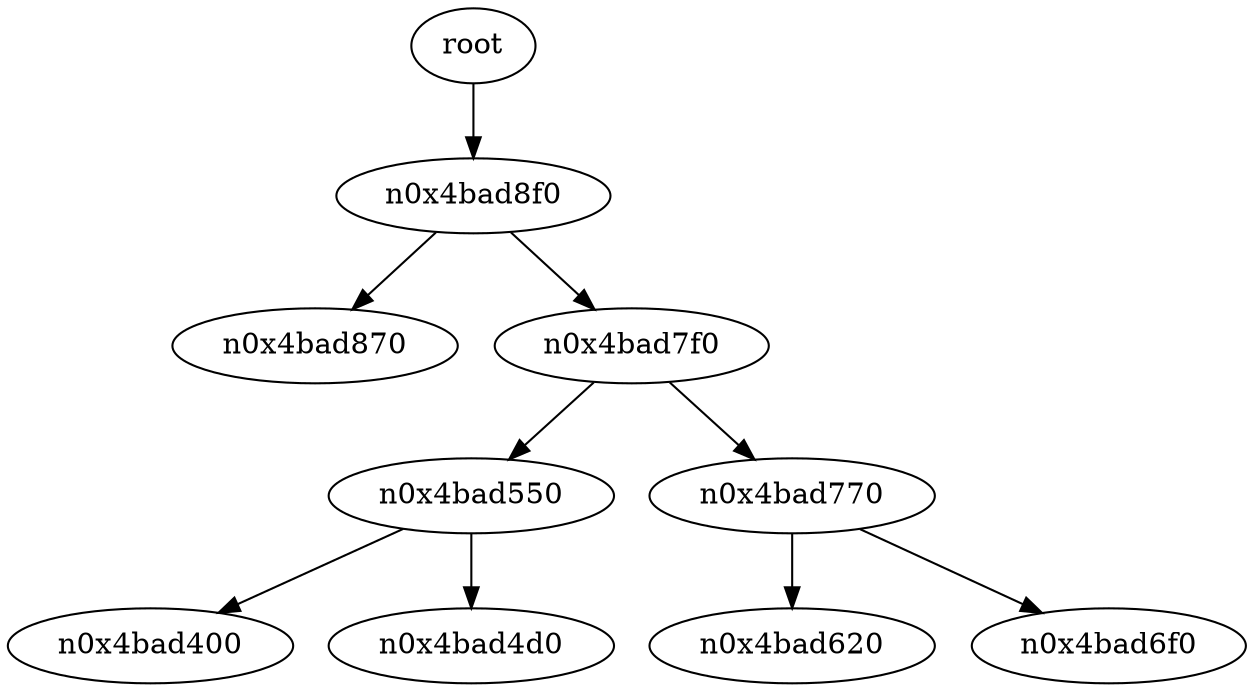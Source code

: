 digraph G {
n0x4bad1f0 [label="root"];
n0x4bad1f0 -> n0x4bad8f0;
n0x4bad8f0 -> n0x4bad870;
n0x4bad8f0 -> n0x4bad7f0;
n0x4bad7f0 -> n0x4bad550;
n0x4bad550 -> n0x4bad400;
n0x4bad550 -> n0x4bad4d0;
n0x4bad7f0 -> n0x4bad770;
n0x4bad770 -> n0x4bad620;
n0x4bad770 -> n0x4bad6f0;
}
